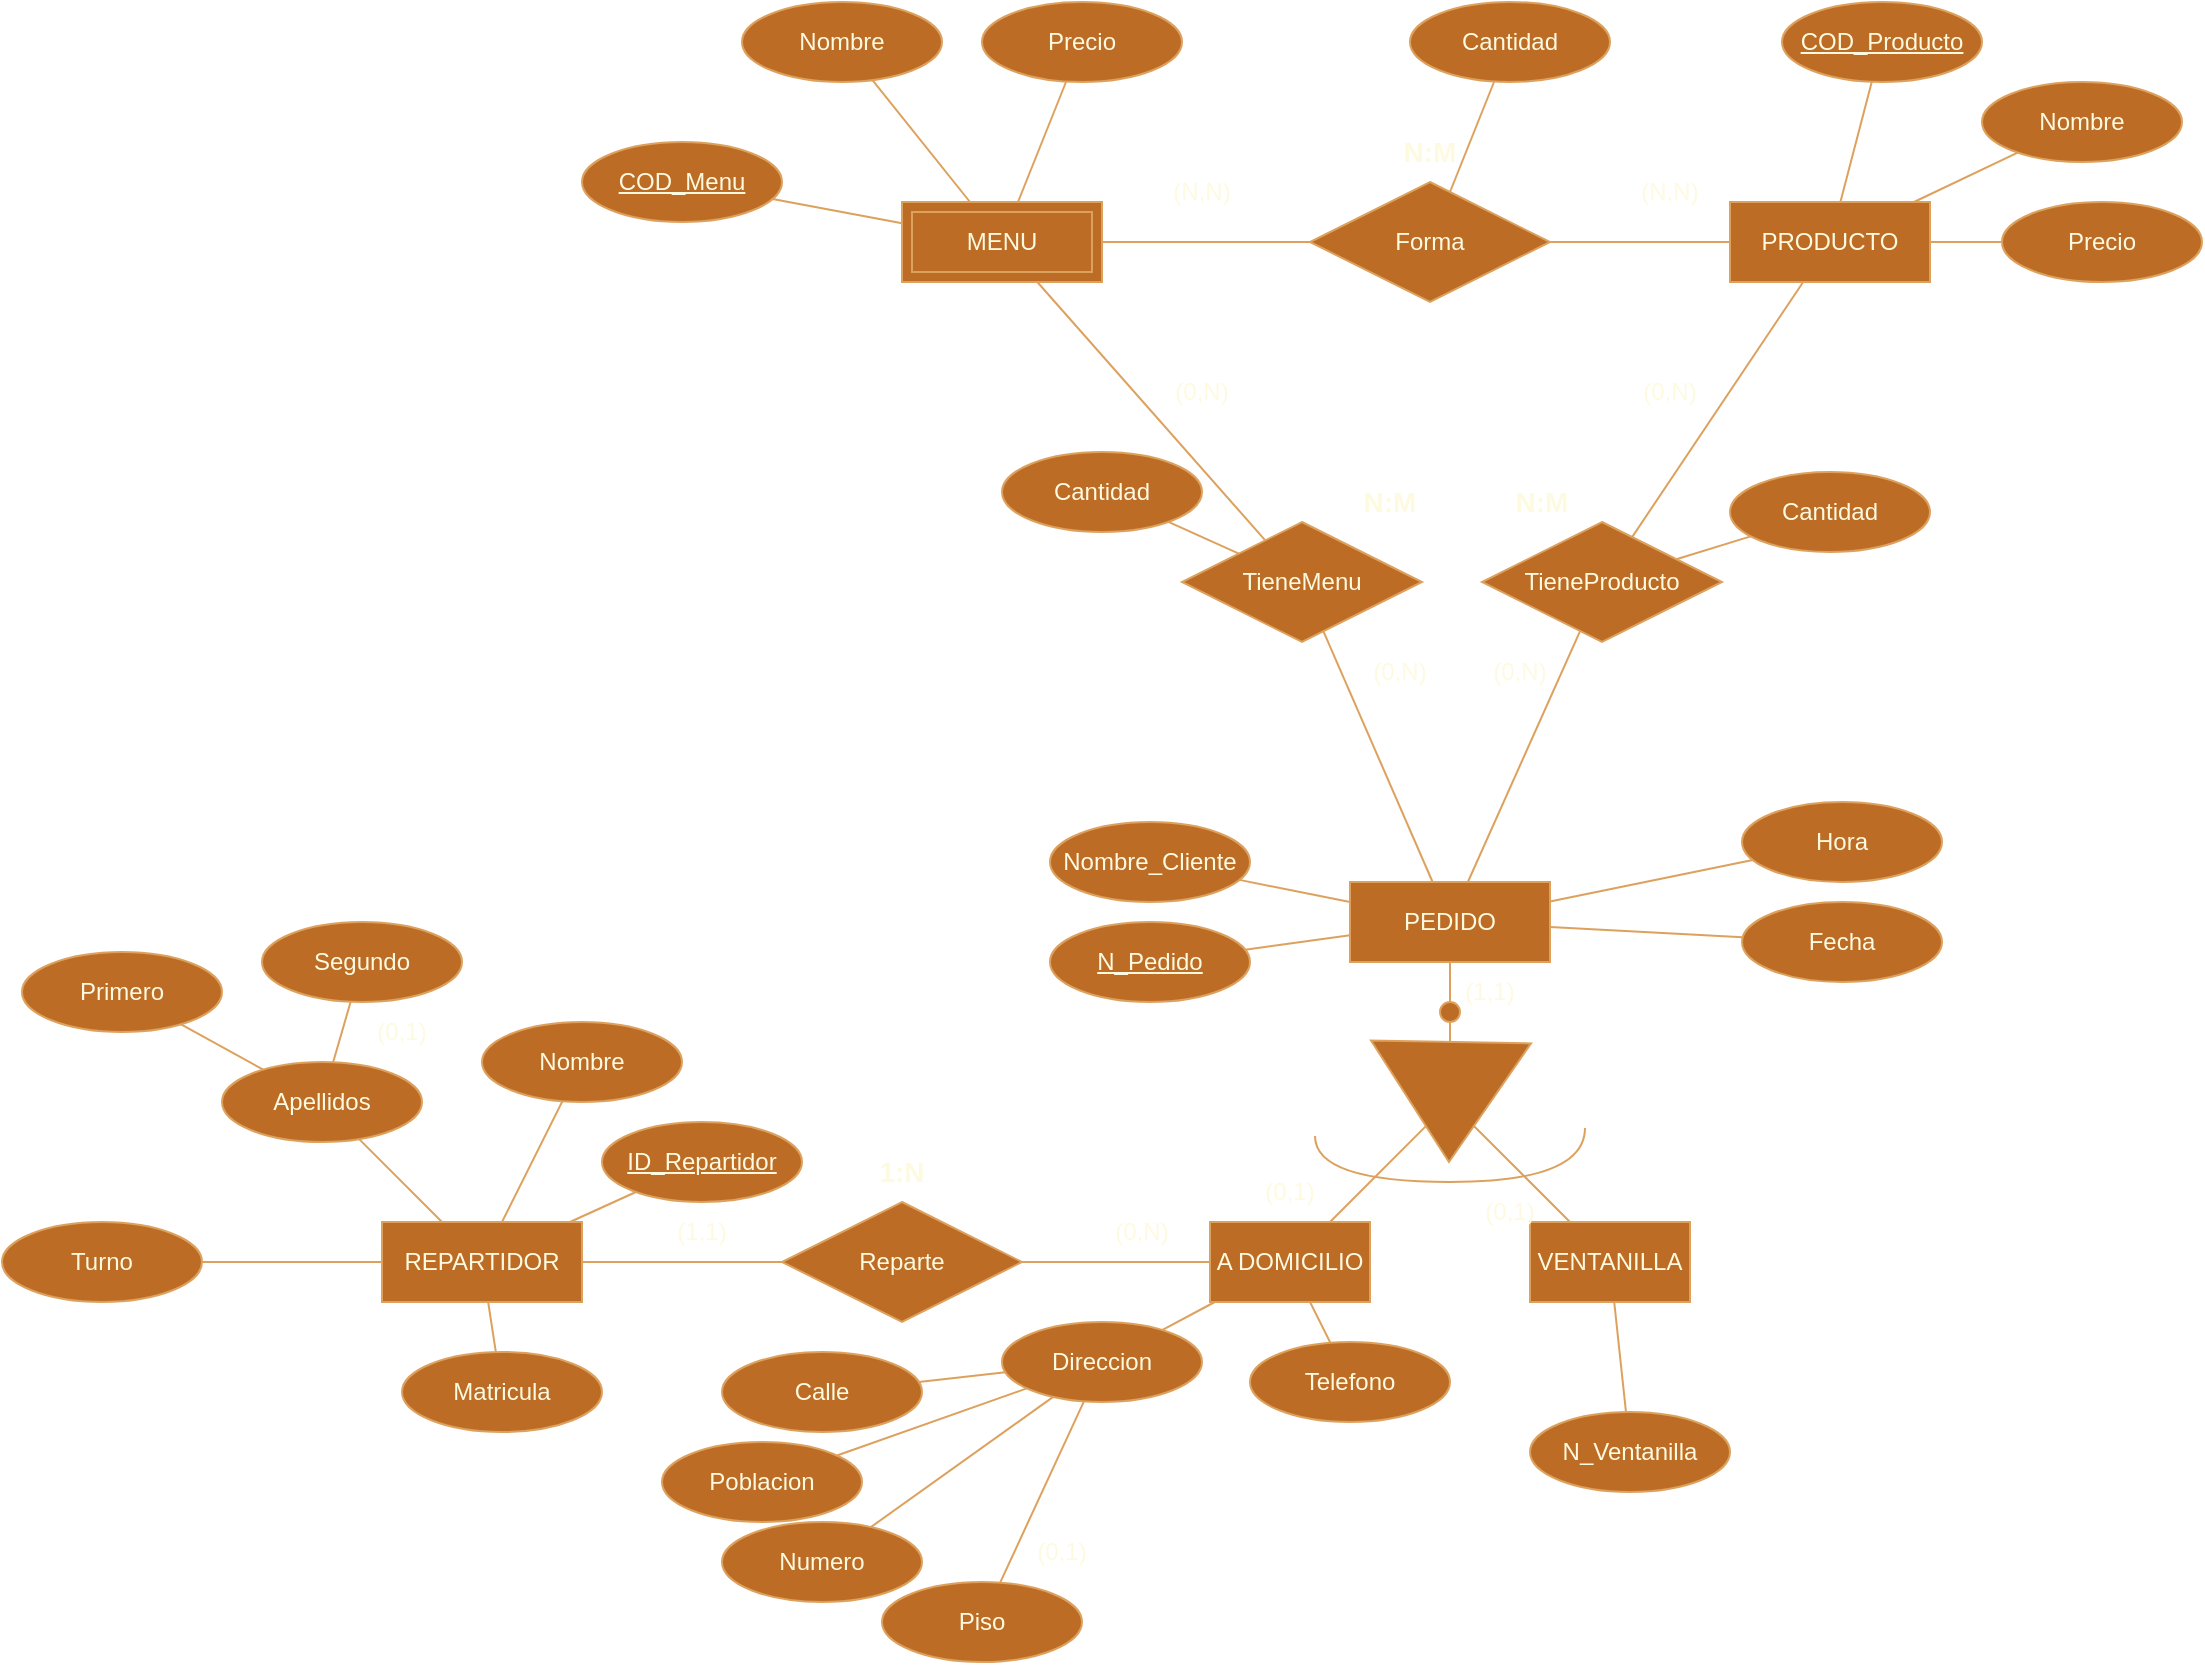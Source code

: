 <mxfile version="22.0.3" type="device">
  <diagram name="Página-1" id="-bZMZQ0nfF7iwuJ2ZpPu">
    <mxGraphModel dx="2495" dy="2143" grid="1" gridSize="10" guides="1" tooltips="1" connect="1" arrows="1" fold="1" page="1" pageScale="1" pageWidth="827" pageHeight="1169" math="0" shadow="0">
      <root>
        <mxCell id="0" />
        <mxCell id="1" parent="0" />
        <mxCell id="UXKTvxn5dtbGu-Wrxqbi-1" value="PEDIDO" style="whiteSpace=wrap;html=1;align=center;labelBackgroundColor=none;fillColor=#BC6C25;strokeColor=#DDA15E;fontColor=#FEFAE0;" parent="1" vertex="1">
          <mxGeometry x="364" y="280" width="100" height="40" as="geometry" />
        </mxCell>
        <mxCell id="UXKTvxn5dtbGu-Wrxqbi-3" value="" style="triangle;whiteSpace=wrap;html=1;rotation=91;labelBackgroundColor=none;fillColor=#BC6C25;strokeColor=#DDA15E;fontColor=#FEFAE0;" parent="1" vertex="1">
          <mxGeometry x="384" y="350" width="60" height="80" as="geometry" />
        </mxCell>
        <mxCell id="UXKTvxn5dtbGu-Wrxqbi-4" value="" style="ellipse;whiteSpace=wrap;html=1;aspect=fixed;labelBackgroundColor=none;fillColor=#BC6C25;strokeColor=#DDA15E;fontColor=#FEFAE0;" parent="1" vertex="1">
          <mxGeometry x="409" y="340" width="10" height="10" as="geometry" />
        </mxCell>
        <mxCell id="UXKTvxn5dtbGu-Wrxqbi-5" value="" style="endArrow=none;html=1;rounded=0;exitX=0.5;exitY=0;exitDx=0;exitDy=0;labelBackgroundColor=none;strokeColor=#DDA15E;fontColor=default;" parent="1" source="UXKTvxn5dtbGu-Wrxqbi-4" target="UXKTvxn5dtbGu-Wrxqbi-1" edge="1">
          <mxGeometry relative="1" as="geometry">
            <mxPoint x="264" y="370" as="sourcePoint" />
            <mxPoint x="424" y="370" as="targetPoint" />
          </mxGeometry>
        </mxCell>
        <mxCell id="UXKTvxn5dtbGu-Wrxqbi-6" value="" style="endArrow=none;html=1;rounded=0;entryX=0.5;entryY=1;entryDx=0;entryDy=0;labelBackgroundColor=none;strokeColor=#DDA15E;fontColor=default;" parent="1" source="UXKTvxn5dtbGu-Wrxqbi-3" target="UXKTvxn5dtbGu-Wrxqbi-4" edge="1">
          <mxGeometry relative="1" as="geometry">
            <mxPoint x="374" y="400" as="sourcePoint" />
            <mxPoint x="534" y="400" as="targetPoint" />
          </mxGeometry>
        </mxCell>
        <mxCell id="UXKTvxn5dtbGu-Wrxqbi-8" value="A DOMICILIO" style="whiteSpace=wrap;html=1;align=center;labelBackgroundColor=none;fillColor=#BC6C25;strokeColor=#DDA15E;fontColor=#FEFAE0;" parent="1" vertex="1">
          <mxGeometry x="294" y="450" width="80" height="40" as="geometry" />
        </mxCell>
        <mxCell id="UXKTvxn5dtbGu-Wrxqbi-9" value="VENTANILLA" style="whiteSpace=wrap;html=1;align=center;labelBackgroundColor=none;fillColor=#BC6C25;strokeColor=#DDA15E;fontColor=#FEFAE0;" parent="1" vertex="1">
          <mxGeometry x="454" y="450" width="80" height="40" as="geometry" />
        </mxCell>
        <mxCell id="UXKTvxn5dtbGu-Wrxqbi-10" value="" style="endArrow=none;html=1;rounded=0;labelBackgroundColor=none;strokeColor=#DDA15E;fontColor=default;" parent="1" source="UXKTvxn5dtbGu-Wrxqbi-3" target="UXKTvxn5dtbGu-Wrxqbi-9" edge="1">
          <mxGeometry relative="1" as="geometry">
            <mxPoint x="424" y="429" as="sourcePoint" />
            <mxPoint x="424" y="460" as="targetPoint" />
          </mxGeometry>
        </mxCell>
        <mxCell id="UXKTvxn5dtbGu-Wrxqbi-11" value="" style="endArrow=none;html=1;rounded=0;labelBackgroundColor=none;strokeColor=#DDA15E;fontColor=default;" parent="1" source="UXKTvxn5dtbGu-Wrxqbi-146" target="UXKTvxn5dtbGu-Wrxqbi-8" edge="1">
          <mxGeometry relative="1" as="geometry">
            <mxPoint x="436" y="412" as="sourcePoint" />
            <mxPoint x="484" y="460" as="targetPoint" />
          </mxGeometry>
        </mxCell>
        <mxCell id="UXKTvxn5dtbGu-Wrxqbi-12" value="" style="endArrow=none;html=1;rounded=0;edgeStyle=orthogonalEdgeStyle;curved=1;labelBackgroundColor=none;strokeColor=#DDA15E;fontColor=default;" parent="1" edge="1">
          <mxGeometry width="50" height="50" relative="1" as="geometry">
            <mxPoint x="346.5" y="407" as="sourcePoint" />
            <mxPoint x="481.5" y="403" as="targetPoint" />
            <Array as="points">
              <mxPoint x="346.5" y="430" />
              <mxPoint x="481.5" y="430" />
            </Array>
          </mxGeometry>
        </mxCell>
        <mxCell id="UXKTvxn5dtbGu-Wrxqbi-13" value="REPARTIDOR" style="whiteSpace=wrap;html=1;align=center;labelBackgroundColor=none;fillColor=#BC6C25;strokeColor=#DDA15E;fontColor=#FEFAE0;" parent="1" vertex="1">
          <mxGeometry x="-120" y="450" width="100" height="40" as="geometry" />
        </mxCell>
        <mxCell id="UXKTvxn5dtbGu-Wrxqbi-14" value="Reparte" style="shape=rhombus;perimeter=rhombusPerimeter;whiteSpace=wrap;html=1;align=center;labelBackgroundColor=none;fillColor=#BC6C25;strokeColor=#DDA15E;fontColor=#FEFAE0;" parent="1" vertex="1">
          <mxGeometry x="80" y="440" width="120" height="60" as="geometry" />
        </mxCell>
        <mxCell id="UXKTvxn5dtbGu-Wrxqbi-15" value="" style="endArrow=none;html=1;rounded=0;labelBackgroundColor=none;strokeColor=#DDA15E;fontColor=default;" parent="1" source="UXKTvxn5dtbGu-Wrxqbi-13" target="UXKTvxn5dtbGu-Wrxqbi-14" edge="1">
          <mxGeometry relative="1" as="geometry">
            <mxPoint x="-10" y="510" as="sourcePoint" />
            <mxPoint x="150" y="510" as="targetPoint" />
          </mxGeometry>
        </mxCell>
        <mxCell id="UXKTvxn5dtbGu-Wrxqbi-16" value="" style="endArrow=none;html=1;rounded=0;labelBackgroundColor=none;strokeColor=#DDA15E;fontColor=default;" parent="1" source="UXKTvxn5dtbGu-Wrxqbi-14" target="UXKTvxn5dtbGu-Wrxqbi-8" edge="1">
          <mxGeometry relative="1" as="geometry">
            <mxPoint x="190" y="550" as="sourcePoint" />
            <mxPoint x="350" y="550" as="targetPoint" />
          </mxGeometry>
        </mxCell>
        <mxCell id="UXKTvxn5dtbGu-Wrxqbi-20" value="PRODUCTO" style="whiteSpace=wrap;html=1;align=center;labelBackgroundColor=none;fillColor=#BC6C25;strokeColor=#DDA15E;fontColor=#FEFAE0;" parent="1" vertex="1">
          <mxGeometry x="554" y="-60" width="100" height="40" as="geometry" />
        </mxCell>
        <mxCell id="UXKTvxn5dtbGu-Wrxqbi-22" value="Forma" style="shape=rhombus;perimeter=rhombusPerimeter;whiteSpace=wrap;html=1;align=center;labelBackgroundColor=none;fillColor=#BC6C25;strokeColor=#DDA15E;fontColor=#FEFAE0;" parent="1" vertex="1">
          <mxGeometry x="344" y="-70" width="120" height="60" as="geometry" />
        </mxCell>
        <mxCell id="UXKTvxn5dtbGu-Wrxqbi-24" value="" style="endArrow=none;html=1;rounded=0;labelBackgroundColor=none;strokeColor=#DDA15E;fontColor=default;" parent="1" source="UXKTvxn5dtbGu-Wrxqbi-22" target="UXKTvxn5dtbGu-Wrxqbi-20" edge="1">
          <mxGeometry relative="1" as="geometry">
            <mxPoint x="420" y="10" as="sourcePoint" />
            <mxPoint x="580" y="10" as="targetPoint" />
          </mxGeometry>
        </mxCell>
        <mxCell id="UXKTvxn5dtbGu-Wrxqbi-34" value="Fecha" style="ellipse;whiteSpace=wrap;html=1;align=center;labelBackgroundColor=none;fillColor=#BC6C25;strokeColor=#DDA15E;fontColor=#FEFAE0;" parent="1" vertex="1">
          <mxGeometry x="560" y="290" width="100" height="40" as="geometry" />
        </mxCell>
        <mxCell id="UXKTvxn5dtbGu-Wrxqbi-35" value="Hora" style="ellipse;whiteSpace=wrap;html=1;align=center;labelBackgroundColor=none;fillColor=#BC6C25;strokeColor=#DDA15E;fontColor=#FEFAE0;" parent="1" vertex="1">
          <mxGeometry x="560" y="240" width="100" height="40" as="geometry" />
        </mxCell>
        <mxCell id="UXKTvxn5dtbGu-Wrxqbi-37" value="N_Pedido" style="ellipse;whiteSpace=wrap;html=1;align=center;fontStyle=4;labelBackgroundColor=none;fillColor=#BC6C25;strokeColor=#DDA15E;fontColor=#FEFAE0;" parent="1" vertex="1">
          <mxGeometry x="214" y="300" width="100" height="40" as="geometry" />
        </mxCell>
        <mxCell id="UXKTvxn5dtbGu-Wrxqbi-43" value="N_Ventanilla" style="ellipse;whiteSpace=wrap;html=1;align=center;labelBackgroundColor=none;fillColor=#BC6C25;strokeColor=#DDA15E;fontColor=#FEFAE0;" parent="1" vertex="1">
          <mxGeometry x="454" y="545" width="100" height="40" as="geometry" />
        </mxCell>
        <mxCell id="UXKTvxn5dtbGu-Wrxqbi-44" value="Telefono" style="ellipse;whiteSpace=wrap;html=1;align=center;labelBackgroundColor=none;fillColor=#BC6C25;strokeColor=#DDA15E;fontColor=#FEFAE0;" parent="1" vertex="1">
          <mxGeometry x="314" y="510" width="100" height="40" as="geometry" />
        </mxCell>
        <mxCell id="UXKTvxn5dtbGu-Wrxqbi-45" value="Direccion" style="ellipse;whiteSpace=wrap;html=1;align=center;labelBackgroundColor=none;fillColor=#BC6C25;strokeColor=#DDA15E;fontColor=#FEFAE0;" parent="1" vertex="1">
          <mxGeometry x="190" y="500" width="100" height="40" as="geometry" />
        </mxCell>
        <mxCell id="UXKTvxn5dtbGu-Wrxqbi-46" value="Calle" style="ellipse;whiteSpace=wrap;html=1;align=center;labelBackgroundColor=none;fillColor=#BC6C25;strokeColor=#DDA15E;fontColor=#FEFAE0;" parent="1" vertex="1">
          <mxGeometry x="50" y="515" width="100" height="40" as="geometry" />
        </mxCell>
        <mxCell id="UXKTvxn5dtbGu-Wrxqbi-47" value="Poblacion" style="ellipse;whiteSpace=wrap;html=1;align=center;labelBackgroundColor=none;fillColor=#BC6C25;strokeColor=#DDA15E;fontColor=#FEFAE0;" parent="1" vertex="1">
          <mxGeometry x="20" y="560" width="100" height="40" as="geometry" />
        </mxCell>
        <mxCell id="UXKTvxn5dtbGu-Wrxqbi-48" value="Numero" style="ellipse;whiteSpace=wrap;html=1;align=center;labelBackgroundColor=none;fillColor=#BC6C25;strokeColor=#DDA15E;fontColor=#FEFAE0;" parent="1" vertex="1">
          <mxGeometry x="50" y="600" width="100" height="40" as="geometry" />
        </mxCell>
        <mxCell id="UXKTvxn5dtbGu-Wrxqbi-49" value="Piso" style="ellipse;whiteSpace=wrap;html=1;align=center;labelBackgroundColor=none;fillColor=#BC6C25;strokeColor=#DDA15E;fontColor=#FEFAE0;" parent="1" vertex="1">
          <mxGeometry x="130" y="630" width="100" height="40" as="geometry" />
        </mxCell>
        <mxCell id="UXKTvxn5dtbGu-Wrxqbi-50" value="" style="endArrow=none;html=1;rounded=0;labelBackgroundColor=none;strokeColor=#DDA15E;fontColor=default;" parent="1" source="UXKTvxn5dtbGu-Wrxqbi-46" target="UXKTvxn5dtbGu-Wrxqbi-45" edge="1">
          <mxGeometry relative="1" as="geometry">
            <mxPoint x="210" y="480" as="sourcePoint" />
            <mxPoint x="304" y="480" as="targetPoint" />
          </mxGeometry>
        </mxCell>
        <mxCell id="UXKTvxn5dtbGu-Wrxqbi-51" value="" style="endArrow=none;html=1;rounded=0;labelBackgroundColor=none;strokeColor=#DDA15E;fontColor=default;" parent="1" source="UXKTvxn5dtbGu-Wrxqbi-45" target="UXKTvxn5dtbGu-Wrxqbi-47" edge="1">
          <mxGeometry relative="1" as="geometry">
            <mxPoint x="220" y="490" as="sourcePoint" />
            <mxPoint x="314" y="490" as="targetPoint" />
          </mxGeometry>
        </mxCell>
        <mxCell id="UXKTvxn5dtbGu-Wrxqbi-52" value="" style="endArrow=none;html=1;rounded=0;labelBackgroundColor=none;strokeColor=#DDA15E;fontColor=default;" parent="1" source="UXKTvxn5dtbGu-Wrxqbi-45" target="UXKTvxn5dtbGu-Wrxqbi-48" edge="1">
          <mxGeometry relative="1" as="geometry">
            <mxPoint x="230" y="500" as="sourcePoint" />
            <mxPoint x="324" y="500" as="targetPoint" />
          </mxGeometry>
        </mxCell>
        <mxCell id="UXKTvxn5dtbGu-Wrxqbi-53" value="" style="endArrow=none;html=1;rounded=0;labelBackgroundColor=none;strokeColor=#DDA15E;fontColor=default;" parent="1" source="UXKTvxn5dtbGu-Wrxqbi-45" target="UXKTvxn5dtbGu-Wrxqbi-49" edge="1">
          <mxGeometry relative="1" as="geometry">
            <mxPoint x="240" y="520" as="sourcePoint" />
            <mxPoint x="334" y="510" as="targetPoint" />
          </mxGeometry>
        </mxCell>
        <mxCell id="UXKTvxn5dtbGu-Wrxqbi-54" value="MENU" style="shape=ext;margin=3;double=1;whiteSpace=wrap;html=1;align=center;labelBackgroundColor=none;fillColor=#BC6C25;strokeColor=#DDA15E;fontColor=#FEFAE0;" parent="1" vertex="1">
          <mxGeometry x="140" y="-60" width="100" height="40" as="geometry" />
        </mxCell>
        <mxCell id="UXKTvxn5dtbGu-Wrxqbi-55" value="" style="endArrow=none;html=1;rounded=0;labelBackgroundColor=none;strokeColor=#DDA15E;fontColor=default;" parent="1" source="UXKTvxn5dtbGu-Wrxqbi-54" target="UXKTvxn5dtbGu-Wrxqbi-22" edge="1">
          <mxGeometry relative="1" as="geometry">
            <mxPoint x="460" y="120" as="sourcePoint" />
            <mxPoint x="620" y="120" as="targetPoint" />
          </mxGeometry>
        </mxCell>
        <mxCell id="UXKTvxn5dtbGu-Wrxqbi-56" value="TieneMenu" style="shape=rhombus;perimeter=rhombusPerimeter;whiteSpace=wrap;html=1;align=center;labelBackgroundColor=none;fillColor=#BC6C25;strokeColor=#DDA15E;fontColor=#FEFAE0;" parent="1" vertex="1">
          <mxGeometry x="280" y="100" width="120" height="60" as="geometry" />
        </mxCell>
        <mxCell id="UXKTvxn5dtbGu-Wrxqbi-58" value="" style="endArrow=none;html=1;rounded=0;labelBackgroundColor=none;strokeColor=#DDA15E;fontColor=default;" parent="1" source="UXKTvxn5dtbGu-Wrxqbi-54" target="UXKTvxn5dtbGu-Wrxqbi-56" edge="1">
          <mxGeometry relative="1" as="geometry">
            <mxPoint x="280" y="260" as="sourcePoint" />
            <mxPoint x="440" y="260" as="targetPoint" />
          </mxGeometry>
        </mxCell>
        <mxCell id="UXKTvxn5dtbGu-Wrxqbi-59" value="" style="endArrow=none;html=1;rounded=0;labelBackgroundColor=none;strokeColor=#DDA15E;fontColor=default;" parent="1" source="UXKTvxn5dtbGu-Wrxqbi-44" target="UXKTvxn5dtbGu-Wrxqbi-8" edge="1">
          <mxGeometry relative="1" as="geometry">
            <mxPoint x="280" y="210" as="sourcePoint" />
            <mxPoint x="440" y="260" as="targetPoint" />
          </mxGeometry>
        </mxCell>
        <mxCell id="UXKTvxn5dtbGu-Wrxqbi-60" value="" style="endArrow=none;html=1;rounded=0;labelBackgroundColor=none;strokeColor=#DDA15E;fontColor=default;" parent="1" source="UXKTvxn5dtbGu-Wrxqbi-37" target="UXKTvxn5dtbGu-Wrxqbi-1" edge="1">
          <mxGeometry relative="1" as="geometry">
            <mxPoint x="280" y="260" as="sourcePoint" />
            <mxPoint x="440" y="260" as="targetPoint" />
          </mxGeometry>
        </mxCell>
        <mxCell id="UXKTvxn5dtbGu-Wrxqbi-61" value="" style="endArrow=none;html=1;rounded=0;labelBackgroundColor=none;strokeColor=#DDA15E;fontColor=default;" parent="1" source="UXKTvxn5dtbGu-Wrxqbi-8" target="UXKTvxn5dtbGu-Wrxqbi-45" edge="1">
          <mxGeometry relative="1" as="geometry">
            <mxPoint x="340" y="460" as="sourcePoint" />
            <mxPoint x="500" y="460" as="targetPoint" />
          </mxGeometry>
        </mxCell>
        <mxCell id="UXKTvxn5dtbGu-Wrxqbi-62" value="" style="endArrow=none;html=1;rounded=0;labelBackgroundColor=none;strokeColor=#DDA15E;fontColor=default;" parent="1" source="UXKTvxn5dtbGu-Wrxqbi-43" target="UXKTvxn5dtbGu-Wrxqbi-9" edge="1">
          <mxGeometry relative="1" as="geometry">
            <mxPoint x="340" y="460" as="sourcePoint" />
            <mxPoint x="500" y="460" as="targetPoint" />
          </mxGeometry>
        </mxCell>
        <mxCell id="UXKTvxn5dtbGu-Wrxqbi-63" value="" style="endArrow=none;html=1;rounded=0;labelBackgroundColor=none;strokeColor=#DDA15E;fontColor=default;" parent="1" source="UXKTvxn5dtbGu-Wrxqbi-35" target="UXKTvxn5dtbGu-Wrxqbi-1" edge="1">
          <mxGeometry relative="1" as="geometry">
            <mxPoint x="340" y="460" as="sourcePoint" />
            <mxPoint x="500" y="460" as="targetPoint" />
          </mxGeometry>
        </mxCell>
        <mxCell id="UXKTvxn5dtbGu-Wrxqbi-64" value="" style="endArrow=none;html=1;rounded=0;labelBackgroundColor=none;strokeColor=#DDA15E;fontColor=default;" parent="1" source="UXKTvxn5dtbGu-Wrxqbi-34" target="UXKTvxn5dtbGu-Wrxqbi-1" edge="1">
          <mxGeometry relative="1" as="geometry">
            <mxPoint x="340" y="460" as="sourcePoint" />
            <mxPoint x="500" y="460" as="targetPoint" />
          </mxGeometry>
        </mxCell>
        <mxCell id="UXKTvxn5dtbGu-Wrxqbi-70" value="" style="endArrow=none;html=1;rounded=0;labelBackgroundColor=none;strokeColor=#DDA15E;fontColor=default;" parent="1" source="UXKTvxn5dtbGu-Wrxqbi-1" target="UXKTvxn5dtbGu-Wrxqbi-56" edge="1">
          <mxGeometry relative="1" as="geometry">
            <mxPoint x="634" y="251" as="sourcePoint" />
            <mxPoint x="677" y="189" as="targetPoint" />
          </mxGeometry>
        </mxCell>
        <mxCell id="UXKTvxn5dtbGu-Wrxqbi-71" value="ID_Repartidor" style="ellipse;whiteSpace=wrap;html=1;align=center;fontStyle=4;labelBackgroundColor=none;fillColor=#BC6C25;strokeColor=#DDA15E;fontColor=#FEFAE0;" parent="1" vertex="1">
          <mxGeometry x="-10" y="400" width="100" height="40" as="geometry" />
        </mxCell>
        <mxCell id="UXKTvxn5dtbGu-Wrxqbi-72" value="Nombre" style="ellipse;whiteSpace=wrap;html=1;align=center;labelBackgroundColor=none;fillColor=#BC6C25;strokeColor=#DDA15E;fontColor=#FEFAE0;" parent="1" vertex="1">
          <mxGeometry x="-70" y="350" width="100" height="40" as="geometry" />
        </mxCell>
        <mxCell id="UXKTvxn5dtbGu-Wrxqbi-73" value="Apellidos" style="ellipse;whiteSpace=wrap;html=1;align=center;labelBackgroundColor=none;fillColor=#BC6C25;strokeColor=#DDA15E;fontColor=#FEFAE0;" parent="1" vertex="1">
          <mxGeometry x="-200" y="370" width="100" height="40" as="geometry" />
        </mxCell>
        <mxCell id="UXKTvxn5dtbGu-Wrxqbi-74" value="Primero" style="ellipse;whiteSpace=wrap;html=1;align=center;labelBackgroundColor=none;fillColor=#BC6C25;strokeColor=#DDA15E;fontColor=#FEFAE0;" parent="1" vertex="1">
          <mxGeometry x="-300" y="315" width="100" height="40" as="geometry" />
        </mxCell>
        <mxCell id="UXKTvxn5dtbGu-Wrxqbi-75" value="Segundo" style="ellipse;whiteSpace=wrap;html=1;align=center;labelBackgroundColor=none;fillColor=#BC6C25;strokeColor=#DDA15E;fontColor=#FEFAE0;" parent="1" vertex="1">
          <mxGeometry x="-180" y="300" width="100" height="40" as="geometry" />
        </mxCell>
        <mxCell id="UXKTvxn5dtbGu-Wrxqbi-77" value="(0,1)" style="text;html=1;strokeColor=none;fillColor=none;align=center;verticalAlign=middle;whiteSpace=wrap;rounded=0;labelBackgroundColor=none;fontColor=#FEFAE0;" parent="1" vertex="1">
          <mxGeometry x="190" y="600" width="60" height="30" as="geometry" />
        </mxCell>
        <mxCell id="UXKTvxn5dtbGu-Wrxqbi-78" value="(0,1)" style="text;html=1;strokeColor=none;fillColor=none;align=center;verticalAlign=middle;whiteSpace=wrap;rounded=0;labelBackgroundColor=none;fontColor=#FEFAE0;" parent="1" vertex="1">
          <mxGeometry x="-140" y="340" width="60" height="30" as="geometry" />
        </mxCell>
        <mxCell id="UXKTvxn5dtbGu-Wrxqbi-79" value="Matricula" style="ellipse;whiteSpace=wrap;html=1;align=center;labelBackgroundColor=none;fillColor=#BC6C25;strokeColor=#DDA15E;fontColor=#FEFAE0;" parent="1" vertex="1">
          <mxGeometry x="-110" y="515" width="100" height="40" as="geometry" />
        </mxCell>
        <mxCell id="UXKTvxn5dtbGu-Wrxqbi-84" value="" style="endArrow=none;html=1;rounded=0;entryX=1;entryY=0.5;entryDx=0;entryDy=0;labelBackgroundColor=none;strokeColor=#DDA15E;fontColor=default;" parent="1" source="UXKTvxn5dtbGu-Wrxqbi-13" edge="1">
          <mxGeometry relative="1" as="geometry">
            <mxPoint x="-190" y="590" as="sourcePoint" />
            <mxPoint x="-220" y="470" as="targetPoint" />
          </mxGeometry>
        </mxCell>
        <mxCell id="UXKTvxn5dtbGu-Wrxqbi-93" value="Nombre" style="ellipse;whiteSpace=wrap;html=1;align=center;labelBackgroundColor=none;fillColor=#BC6C25;strokeColor=#DDA15E;fontColor=#FEFAE0;" parent="1" vertex="1">
          <mxGeometry x="680" y="-120" width="100" height="40" as="geometry" />
        </mxCell>
        <mxCell id="UXKTvxn5dtbGu-Wrxqbi-94" value="Precio" style="ellipse;whiteSpace=wrap;html=1;align=center;labelBackgroundColor=none;fillColor=#BC6C25;strokeColor=#DDA15E;fontColor=#FEFAE0;" parent="1" vertex="1">
          <mxGeometry x="690" y="-60" width="100" height="40" as="geometry" />
        </mxCell>
        <mxCell id="UXKTvxn5dtbGu-Wrxqbi-95" value="COD_Producto" style="ellipse;whiteSpace=wrap;html=1;align=center;fontStyle=4;labelBackgroundColor=none;fillColor=#BC6C25;strokeColor=#DDA15E;fontColor=#FEFAE0;" parent="1" vertex="1">
          <mxGeometry x="580" y="-160" width="100" height="40" as="geometry" />
        </mxCell>
        <mxCell id="UXKTvxn5dtbGu-Wrxqbi-96" value="Nombre" style="ellipse;whiteSpace=wrap;html=1;align=center;labelBackgroundColor=none;fillColor=#BC6C25;strokeColor=#DDA15E;fontColor=#FEFAE0;" parent="1" vertex="1">
          <mxGeometry x="60" y="-160" width="100" height="40" as="geometry" />
        </mxCell>
        <mxCell id="UXKTvxn5dtbGu-Wrxqbi-97" value="Precio" style="ellipse;whiteSpace=wrap;html=1;align=center;labelBackgroundColor=none;fillColor=#BC6C25;strokeColor=#DDA15E;fontColor=#FEFAE0;" parent="1" vertex="1">
          <mxGeometry x="180" y="-160" width="100" height="40" as="geometry" />
        </mxCell>
        <mxCell id="UXKTvxn5dtbGu-Wrxqbi-98" value="COD_Menu" style="ellipse;whiteSpace=wrap;html=1;align=center;fontStyle=4;labelBackgroundColor=none;fillColor=#BC6C25;strokeColor=#DDA15E;fontColor=#FEFAE0;" parent="1" vertex="1">
          <mxGeometry x="-20" y="-90" width="100" height="40" as="geometry" />
        </mxCell>
        <mxCell id="UXKTvxn5dtbGu-Wrxqbi-99" value="" style="endArrow=none;html=1;rounded=0;labelBackgroundColor=none;strokeColor=#DDA15E;fontColor=default;" parent="1" source="UXKTvxn5dtbGu-Wrxqbi-54" target="UXKTvxn5dtbGu-Wrxqbi-97" edge="1">
          <mxGeometry relative="1" as="geometry">
            <mxPoint x="250" y="-30" as="sourcePoint" />
            <mxPoint x="354" y="-30" as="targetPoint" />
          </mxGeometry>
        </mxCell>
        <mxCell id="UXKTvxn5dtbGu-Wrxqbi-100" value="" style="endArrow=none;html=1;rounded=0;labelBackgroundColor=none;strokeColor=#DDA15E;fontColor=default;" parent="1" source="UXKTvxn5dtbGu-Wrxqbi-54" target="UXKTvxn5dtbGu-Wrxqbi-96" edge="1">
          <mxGeometry relative="1" as="geometry">
            <mxPoint x="260" y="-20" as="sourcePoint" />
            <mxPoint x="364" y="-20" as="targetPoint" />
          </mxGeometry>
        </mxCell>
        <mxCell id="UXKTvxn5dtbGu-Wrxqbi-101" value="" style="endArrow=none;html=1;rounded=0;labelBackgroundColor=none;strokeColor=#DDA15E;fontColor=default;" parent="1" source="UXKTvxn5dtbGu-Wrxqbi-54" target="UXKTvxn5dtbGu-Wrxqbi-98" edge="1">
          <mxGeometry relative="1" as="geometry">
            <mxPoint x="270" y="-10" as="sourcePoint" />
            <mxPoint x="374" y="-10" as="targetPoint" />
          </mxGeometry>
        </mxCell>
        <mxCell id="UXKTvxn5dtbGu-Wrxqbi-102" value="" style="endArrow=none;html=1;rounded=0;labelBackgroundColor=none;strokeColor=#DDA15E;fontColor=default;" parent="1" source="UXKTvxn5dtbGu-Wrxqbi-95" target="UXKTvxn5dtbGu-Wrxqbi-20" edge="1">
          <mxGeometry relative="1" as="geometry">
            <mxPoint x="280" as="sourcePoint" />
            <mxPoint x="384" as="targetPoint" />
          </mxGeometry>
        </mxCell>
        <mxCell id="UXKTvxn5dtbGu-Wrxqbi-103" value="" style="endArrow=none;html=1;rounded=0;labelBackgroundColor=none;strokeColor=#DDA15E;fontColor=default;" parent="1" source="UXKTvxn5dtbGu-Wrxqbi-93" target="UXKTvxn5dtbGu-Wrxqbi-20" edge="1">
          <mxGeometry relative="1" as="geometry">
            <mxPoint x="290" y="10" as="sourcePoint" />
            <mxPoint x="394" y="10" as="targetPoint" />
          </mxGeometry>
        </mxCell>
        <mxCell id="UXKTvxn5dtbGu-Wrxqbi-104" value="" style="endArrow=none;html=1;rounded=0;labelBackgroundColor=none;strokeColor=#DDA15E;fontColor=default;" parent="1" source="UXKTvxn5dtbGu-Wrxqbi-94" target="UXKTvxn5dtbGu-Wrxqbi-20" edge="1">
          <mxGeometry relative="1" as="geometry">
            <mxPoint x="300" y="20" as="sourcePoint" />
            <mxPoint x="404" y="20" as="targetPoint" />
          </mxGeometry>
        </mxCell>
        <mxCell id="UXKTvxn5dtbGu-Wrxqbi-105" value="" style="endArrow=none;html=1;rounded=0;labelBackgroundColor=none;strokeColor=#DDA15E;fontColor=default;" parent="1" source="UXKTvxn5dtbGu-Wrxqbi-71" target="UXKTvxn5dtbGu-Wrxqbi-13" edge="1">
          <mxGeometry relative="1" as="geometry">
            <mxPoint x="-10" y="480" as="sourcePoint" />
            <mxPoint x="90" y="480" as="targetPoint" />
          </mxGeometry>
        </mxCell>
        <mxCell id="UXKTvxn5dtbGu-Wrxqbi-106" value="" style="endArrow=none;html=1;rounded=0;labelBackgroundColor=none;strokeColor=#DDA15E;fontColor=default;" parent="1" source="UXKTvxn5dtbGu-Wrxqbi-13" target="UXKTvxn5dtbGu-Wrxqbi-72" edge="1">
          <mxGeometry relative="1" as="geometry">
            <mxPoint y="490" as="sourcePoint" />
            <mxPoint x="100" y="490" as="targetPoint" />
          </mxGeometry>
        </mxCell>
        <mxCell id="UXKTvxn5dtbGu-Wrxqbi-107" value="" style="endArrow=none;html=1;rounded=0;labelBackgroundColor=none;strokeColor=#DDA15E;fontColor=default;" parent="1" source="UXKTvxn5dtbGu-Wrxqbi-13" target="UXKTvxn5dtbGu-Wrxqbi-73" edge="1">
          <mxGeometry relative="1" as="geometry">
            <mxPoint x="10" y="500" as="sourcePoint" />
            <mxPoint x="110" y="500" as="targetPoint" />
          </mxGeometry>
        </mxCell>
        <mxCell id="UXKTvxn5dtbGu-Wrxqbi-108" value="" style="endArrow=none;html=1;rounded=0;labelBackgroundColor=none;strokeColor=#DDA15E;fontColor=default;" parent="1" source="UXKTvxn5dtbGu-Wrxqbi-13" target="UXKTvxn5dtbGu-Wrxqbi-79" edge="1">
          <mxGeometry relative="1" as="geometry">
            <mxPoint x="20" y="510" as="sourcePoint" />
            <mxPoint x="120" y="510" as="targetPoint" />
          </mxGeometry>
        </mxCell>
        <mxCell id="UXKTvxn5dtbGu-Wrxqbi-109" value="" style="endArrow=none;html=1;rounded=0;labelBackgroundColor=none;strokeColor=#DDA15E;fontColor=default;" parent="1" source="UXKTvxn5dtbGu-Wrxqbi-74" target="UXKTvxn5dtbGu-Wrxqbi-73" edge="1">
          <mxGeometry relative="1" as="geometry">
            <mxPoint x="30" y="520" as="sourcePoint" />
            <mxPoint x="130" y="520" as="targetPoint" />
          </mxGeometry>
        </mxCell>
        <mxCell id="UXKTvxn5dtbGu-Wrxqbi-110" value="" style="endArrow=none;html=1;rounded=0;labelBackgroundColor=none;strokeColor=#DDA15E;fontColor=default;" parent="1" source="UXKTvxn5dtbGu-Wrxqbi-73" target="UXKTvxn5dtbGu-Wrxqbi-75" edge="1">
          <mxGeometry relative="1" as="geometry">
            <mxPoint x="40" y="530" as="sourcePoint" />
            <mxPoint x="140" y="530" as="targetPoint" />
          </mxGeometry>
        </mxCell>
        <mxCell id="UXKTvxn5dtbGu-Wrxqbi-112" value="Nombre_Cliente" style="ellipse;whiteSpace=wrap;html=1;align=center;labelBackgroundColor=none;fillColor=#BC6C25;strokeColor=#DDA15E;fontColor=#FEFAE0;" parent="1" vertex="1">
          <mxGeometry x="214" y="250" width="100" height="40" as="geometry" />
        </mxCell>
        <mxCell id="UXKTvxn5dtbGu-Wrxqbi-122" value="(0,N)" style="text;html=1;strokeColor=none;fillColor=none;align=center;verticalAlign=middle;whiteSpace=wrap;rounded=0;labelBackgroundColor=none;fontColor=#FEFAE0;" parent="1" vertex="1">
          <mxGeometry x="230" y="440" width="60" height="30" as="geometry" />
        </mxCell>
        <mxCell id="UXKTvxn5dtbGu-Wrxqbi-123" value="(1,1)" style="text;html=1;strokeColor=none;fillColor=none;align=center;verticalAlign=middle;whiteSpace=wrap;rounded=0;labelBackgroundColor=none;fontColor=#FEFAE0;" parent="1" vertex="1">
          <mxGeometry x="10" y="440" width="60" height="30" as="geometry" />
        </mxCell>
        <mxCell id="UXKTvxn5dtbGu-Wrxqbi-124" value="&lt;font style=&quot;font-size: 14px;&quot;&gt;&lt;b&gt;1:N&lt;/b&gt;&lt;/font&gt;" style="text;html=1;strokeColor=none;fillColor=none;align=center;verticalAlign=middle;whiteSpace=wrap;rounded=0;labelBackgroundColor=none;fontColor=#FEFAE0;" parent="1" vertex="1">
          <mxGeometry x="110" y="410" width="60" height="30" as="geometry" />
        </mxCell>
        <mxCell id="UXKTvxn5dtbGu-Wrxqbi-131" value="TieneProducto" style="shape=rhombus;perimeter=rhombusPerimeter;whiteSpace=wrap;html=1;align=center;labelBackgroundColor=none;fillColor=#BC6C25;strokeColor=#DDA15E;fontColor=#FEFAE0;" parent="1" vertex="1">
          <mxGeometry x="430" y="100" width="120" height="60" as="geometry" />
        </mxCell>
        <mxCell id="UXKTvxn5dtbGu-Wrxqbi-132" value="" style="endArrow=none;html=1;rounded=0;labelBackgroundColor=none;strokeColor=#DDA15E;fontColor=default;" parent="1" source="UXKTvxn5dtbGu-Wrxqbi-131" target="UXKTvxn5dtbGu-Wrxqbi-1" edge="1">
          <mxGeometry relative="1" as="geometry">
            <mxPoint x="258" y="216" as="sourcePoint" />
            <mxPoint x="389" y="290" as="targetPoint" />
          </mxGeometry>
        </mxCell>
        <mxCell id="UXKTvxn5dtbGu-Wrxqbi-133" value="" style="endArrow=none;html=1;rounded=0;labelBackgroundColor=none;strokeColor=#DDA15E;fontColor=default;" parent="1" source="UXKTvxn5dtbGu-Wrxqbi-20" target="UXKTvxn5dtbGu-Wrxqbi-131" edge="1">
          <mxGeometry relative="1" as="geometry">
            <mxPoint x="268" y="226" as="sourcePoint" />
            <mxPoint x="399" y="300" as="targetPoint" />
          </mxGeometry>
        </mxCell>
        <mxCell id="UXKTvxn5dtbGu-Wrxqbi-137" value="(0,N)" style="text;html=1;strokeColor=none;fillColor=none;align=center;verticalAlign=middle;whiteSpace=wrap;rounded=0;labelBackgroundColor=none;fontColor=#FEFAE0;" parent="1" vertex="1">
          <mxGeometry x="260" y="20" width="60" height="30" as="geometry" />
        </mxCell>
        <mxCell id="UXKTvxn5dtbGu-Wrxqbi-138" value="(0,N)" style="text;html=1;strokeColor=none;fillColor=none;align=center;verticalAlign=middle;whiteSpace=wrap;rounded=0;labelBackgroundColor=none;fontColor=#FEFAE0;" parent="1" vertex="1">
          <mxGeometry x="359" y="160" width="60" height="30" as="geometry" />
        </mxCell>
        <mxCell id="UXKTvxn5dtbGu-Wrxqbi-139" value="&lt;font style=&quot;font-size: 14px;&quot;&gt;&lt;b&gt;N:M&lt;/b&gt;&lt;/font&gt;" style="text;html=1;strokeColor=none;fillColor=none;align=center;verticalAlign=middle;whiteSpace=wrap;rounded=0;labelBackgroundColor=none;fontColor=#FEFAE0;" parent="1" vertex="1">
          <mxGeometry x="354" y="75" width="60" height="30" as="geometry" />
        </mxCell>
        <mxCell id="UXKTvxn5dtbGu-Wrxqbi-140" value="(0,N)" style="text;html=1;strokeColor=none;fillColor=none;align=center;verticalAlign=middle;whiteSpace=wrap;rounded=0;labelBackgroundColor=none;fontColor=#FEFAE0;" parent="1" vertex="1">
          <mxGeometry x="494" y="20" width="60" height="30" as="geometry" />
        </mxCell>
        <mxCell id="UXKTvxn5dtbGu-Wrxqbi-141" value="(0,N)" style="text;html=1;strokeColor=none;fillColor=none;align=center;verticalAlign=middle;whiteSpace=wrap;rounded=0;labelBackgroundColor=none;fontColor=#FEFAE0;" parent="1" vertex="1">
          <mxGeometry x="419" y="160" width="60" height="30" as="geometry" />
        </mxCell>
        <mxCell id="UXKTvxn5dtbGu-Wrxqbi-142" value="&lt;font style=&quot;font-size: 14px;&quot;&gt;&lt;b&gt;N:M&lt;/b&gt;&lt;/font&gt;" style="text;html=1;strokeColor=none;fillColor=none;align=center;verticalAlign=middle;whiteSpace=wrap;rounded=0;labelBackgroundColor=none;fontColor=#FEFAE0;" parent="1" vertex="1">
          <mxGeometry x="430" y="75" width="60" height="30" as="geometry" />
        </mxCell>
        <mxCell id="UXKTvxn5dtbGu-Wrxqbi-143" value="(N,N)" style="text;html=1;strokeColor=none;fillColor=none;align=center;verticalAlign=middle;whiteSpace=wrap;rounded=0;labelBackgroundColor=none;fontColor=#FEFAE0;" parent="1" vertex="1">
          <mxGeometry x="494" y="-80" width="60" height="30" as="geometry" />
        </mxCell>
        <mxCell id="UXKTvxn5dtbGu-Wrxqbi-144" value="(N,N)" style="text;html=1;strokeColor=none;fillColor=none;align=center;verticalAlign=middle;whiteSpace=wrap;rounded=0;labelBackgroundColor=none;fontColor=#FEFAE0;" parent="1" vertex="1">
          <mxGeometry x="260" y="-80" width="60" height="30" as="geometry" />
        </mxCell>
        <mxCell id="UXKTvxn5dtbGu-Wrxqbi-145" value="&lt;font style=&quot;font-size: 14px;&quot;&gt;&lt;b&gt;N:M&lt;/b&gt;&lt;/font&gt;" style="text;html=1;strokeColor=none;fillColor=none;align=center;verticalAlign=middle;whiteSpace=wrap;rounded=0;labelBackgroundColor=none;fontColor=#FEFAE0;" parent="1" vertex="1">
          <mxGeometry x="374" y="-100" width="60" height="30" as="geometry" />
        </mxCell>
        <mxCell id="UXKTvxn5dtbGu-Wrxqbi-147" value="" style="endArrow=none;html=1;rounded=0;labelBackgroundColor=none;strokeColor=#DDA15E;fontColor=default;" parent="1" source="UXKTvxn5dtbGu-Wrxqbi-3" target="UXKTvxn5dtbGu-Wrxqbi-8" edge="1">
          <mxGeometry relative="1" as="geometry">
            <mxPoint x="402" y="402" as="sourcePoint" />
            <mxPoint x="354" y="450" as="targetPoint" />
          </mxGeometry>
        </mxCell>
        <mxCell id="UXKTvxn5dtbGu-Wrxqbi-146" value="(0,1)" style="text;html=1;strokeColor=none;fillColor=none;align=center;verticalAlign=middle;whiteSpace=wrap;rounded=0;labelBackgroundColor=none;fontColor=#FEFAE0;" parent="1" vertex="1">
          <mxGeometry x="304" y="420" width="60" height="30" as="geometry" />
        </mxCell>
        <mxCell id="UXKTvxn5dtbGu-Wrxqbi-148" value="(0,1)" style="text;html=1;strokeColor=none;fillColor=none;align=center;verticalAlign=middle;whiteSpace=wrap;rounded=0;labelBackgroundColor=none;fontColor=#FEFAE0;" parent="1" vertex="1">
          <mxGeometry x="414" y="430" width="60" height="30" as="geometry" />
        </mxCell>
        <mxCell id="UXKTvxn5dtbGu-Wrxqbi-149" value="(1,1)" style="text;html=1;strokeColor=none;fillColor=none;align=center;verticalAlign=middle;whiteSpace=wrap;rounded=0;labelBackgroundColor=none;fontColor=#FEFAE0;" parent="1" vertex="1">
          <mxGeometry x="404" y="320" width="60" height="30" as="geometry" />
        </mxCell>
        <mxCell id="UXKTvxn5dtbGu-Wrxqbi-155" value="Turno" style="ellipse;whiteSpace=wrap;html=1;align=center;labelBackgroundColor=none;fillColor=#BC6C25;strokeColor=#DDA15E;fontColor=#FEFAE0;" parent="1" vertex="1">
          <mxGeometry x="-310" y="450" width="100" height="40" as="geometry" />
        </mxCell>
        <mxCell id="UXKTvxn5dtbGu-Wrxqbi-158" value="Cantidad" style="ellipse;whiteSpace=wrap;html=1;align=center;labelBackgroundColor=none;fillColor=#BC6C25;strokeColor=#DDA15E;fontColor=#FEFAE0;" parent="1" vertex="1">
          <mxGeometry x="394" y="-160" width="100" height="40" as="geometry" />
        </mxCell>
        <mxCell id="UXKTvxn5dtbGu-Wrxqbi-159" value="" style="endArrow=none;html=1;rounded=0;labelBackgroundColor=none;strokeColor=#DDA15E;fontColor=default;" parent="1" source="UXKTvxn5dtbGu-Wrxqbi-22" target="UXKTvxn5dtbGu-Wrxqbi-158" edge="1">
          <mxGeometry relative="1" as="geometry">
            <mxPoint x="430" y="-20" as="sourcePoint" />
            <mxPoint x="590" y="-20" as="targetPoint" />
          </mxGeometry>
        </mxCell>
        <mxCell id="UXKTvxn5dtbGu-Wrxqbi-160" value="Cantidad" style="ellipse;whiteSpace=wrap;html=1;align=center;labelBackgroundColor=none;fillColor=#BC6C25;strokeColor=#DDA15E;fontColor=#FEFAE0;" parent="1" vertex="1">
          <mxGeometry x="190" y="65" width="100" height="40" as="geometry" />
        </mxCell>
        <mxCell id="UXKTvxn5dtbGu-Wrxqbi-161" value="Cantidad" style="ellipse;whiteSpace=wrap;html=1;align=center;labelBackgroundColor=none;fillColor=#BC6C25;strokeColor=#DDA15E;fontColor=#FEFAE0;" parent="1" vertex="1">
          <mxGeometry x="554" y="75" width="100" height="40" as="geometry" />
        </mxCell>
        <mxCell id="UXKTvxn5dtbGu-Wrxqbi-162" value="" style="endArrow=none;html=1;rounded=0;labelBackgroundColor=none;strokeColor=#DDA15E;fontColor=default;" parent="1" source="UXKTvxn5dtbGu-Wrxqbi-131" target="UXKTvxn5dtbGu-Wrxqbi-161" edge="1">
          <mxGeometry relative="1" as="geometry">
            <mxPoint x="560" y="180" as="sourcePoint" />
            <mxPoint x="720" y="180" as="targetPoint" />
          </mxGeometry>
        </mxCell>
        <mxCell id="UXKTvxn5dtbGu-Wrxqbi-163" value="" style="endArrow=none;html=1;rounded=0;labelBackgroundColor=none;strokeColor=#DDA15E;fontColor=default;" parent="1" source="UXKTvxn5dtbGu-Wrxqbi-56" target="UXKTvxn5dtbGu-Wrxqbi-160" edge="1">
          <mxGeometry relative="1" as="geometry">
            <mxPoint x="537" y="129" as="sourcePoint" />
            <mxPoint x="574" y="117" as="targetPoint" />
          </mxGeometry>
        </mxCell>
        <mxCell id="UXKTvxn5dtbGu-Wrxqbi-164" value="" style="endArrow=none;html=1;rounded=0;labelBackgroundColor=none;strokeColor=#DDA15E;fontColor=default;" parent="1" source="UXKTvxn5dtbGu-Wrxqbi-112" target="UXKTvxn5dtbGu-Wrxqbi-1" edge="1">
          <mxGeometry relative="1" as="geometry">
            <mxPoint x="318" y="324" as="sourcePoint" />
            <mxPoint x="374" y="316" as="targetPoint" />
          </mxGeometry>
        </mxCell>
      </root>
    </mxGraphModel>
  </diagram>
</mxfile>
